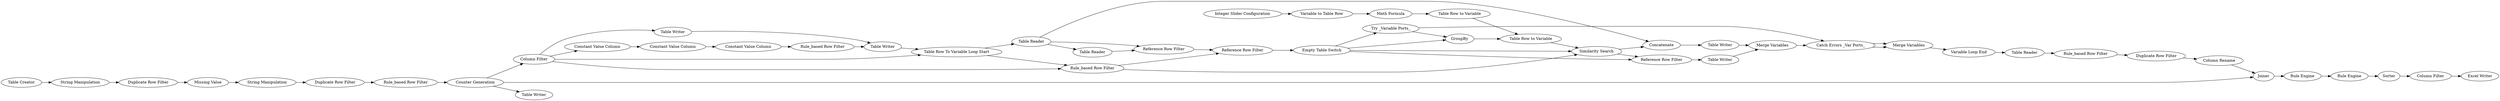 digraph {
	3 [label="Similarity Search"]
	12 [label="String Manipulation"]
	61 [label="Duplicate Row Filter"]
	64 [label="Missing Value"]
	66 [label="Duplicate Row Filter"]
	67 [label="Rule_based Row Filter"]
	68 [label="Column Filter"]
	70 [label="Rule_based Row Filter"]
	71 [label="Table Row To Variable Loop Start"]
	72 [label="Counter Generation"]
	73 [label="Table Writer"]
	75 [label="Table Reader"]
	87 [label="Table Writer"]
	89 [label="Table Reader"]
	90 [label="Reference Row Filter"]
	91 [label=GroupBy]
	92 [label="Table Row to Variable"]
	93 [label="Constant Value Column"]
	94 [label="Constant Value Column"]
	95 [label="Constant Value Column"]
	96 [label="Rule_based Row Filter"]
	97 [label="Reference Row Filter"]
	99 [label="Table Writer"]
	100 [label="Table Writer"]
	101 [label="Reference Row Filter"]
	102 [label="Variable Loop End"]
	103 [label="Merge Variables"]
	104 [label=Concatenate]
	105 [label="Empty Table Switch"]
	106 [label="Try _Variable Ports_"]
	108 [label="Catch Errors _Var Ports_"]
	110 [label="Merge Variables"]
	111 [label="Table Reader"]
	113 [label="Duplicate Row Filter"]
	114 [label="Rule_based Row Filter"]
	115 [label=Joiner]
	116 [label="Column Rename"]
	117 [label="Rule Engine"]
	118 [label=Sorter]
	119 [label="Column Filter"]
	120 [label="Rule Engine"]
	121 [label="Integer Slider Configuration"]
	123 [label="Variable to Table Row"]
	124 [label="Math Formula"]
	125 [label="Table Row to Variable"]
	126 [label="Excel Writer"]
	127 [label="Table Writer"]
	136 [label="Table Creator"]
	138 [label="String Manipulation"]
	3 -> 101
	3 -> 104
	12 -> 66
	61 -> 64
	64 -> 12
	66 -> 67
	67 -> 72
	68 -> 70
	68 -> 71
	68 -> 87
	68 -> 93
	70 -> 97
	70 -> 3
	71 -> 70
	71 -> 75
	72 -> 68
	72 -> 127
	72 -> 115
	73 -> 71
	75 -> 90
	75 -> 89
	75 -> 104
	87 -> 73
	89 -> 90
	90 -> 97
	91 -> 92
	92 -> 3
	93 -> 94
	94 -> 95
	95 -> 96
	96 -> 73
	97 -> 105
	99 -> 103
	100 -> 103
	101 -> 100
	102 -> 111
	103 -> 108
	104 -> 99
	105 -> 106
	105 -> 101
	105 -> 91
	105 -> 3
	106 -> 108
	106 -> 91
	108 -> 110
	108 -> 110
	110 -> 102
	111 -> 114
	113 -> 116
	114 -> 113
	115 -> 117
	116 -> 115
	117 -> 120
	118 -> 119
	119 -> 126
	120 -> 118
	121 -> 123
	123 -> 124
	124 -> 125
	125 -> 92
	136 -> 138
	138 -> 61
	rankdir=LR
}
